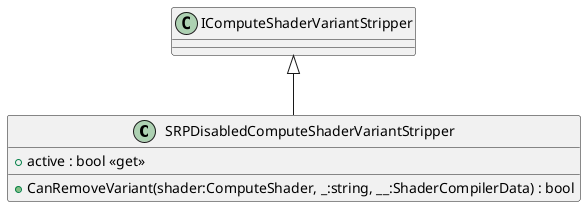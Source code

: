 @startuml
class SRPDisabledComputeShaderVariantStripper {
    + active : bool <<get>>
    + CanRemoveVariant(shader:ComputeShader, _:string, __:ShaderCompilerData) : bool
}
IComputeShaderVariantStripper <|-- SRPDisabledComputeShaderVariantStripper
@enduml
